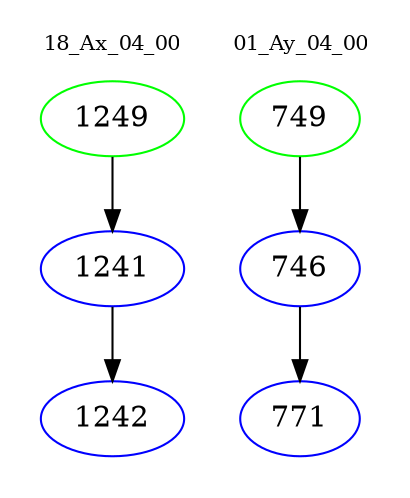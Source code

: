 digraph{
subgraph cluster_0 {
color = white
label = "18_Ax_04_00";
fontsize=10;
T0_1249 [label="1249", color="green"]
T0_1249 -> T0_1241 [color="black"]
T0_1241 [label="1241", color="blue"]
T0_1241 -> T0_1242 [color="black"]
T0_1242 [label="1242", color="blue"]
}
subgraph cluster_1 {
color = white
label = "01_Ay_04_00";
fontsize=10;
T1_749 [label="749", color="green"]
T1_749 -> T1_746 [color="black"]
T1_746 [label="746", color="blue"]
T1_746 -> T1_771 [color="black"]
T1_771 [label="771", color="blue"]
}
}
